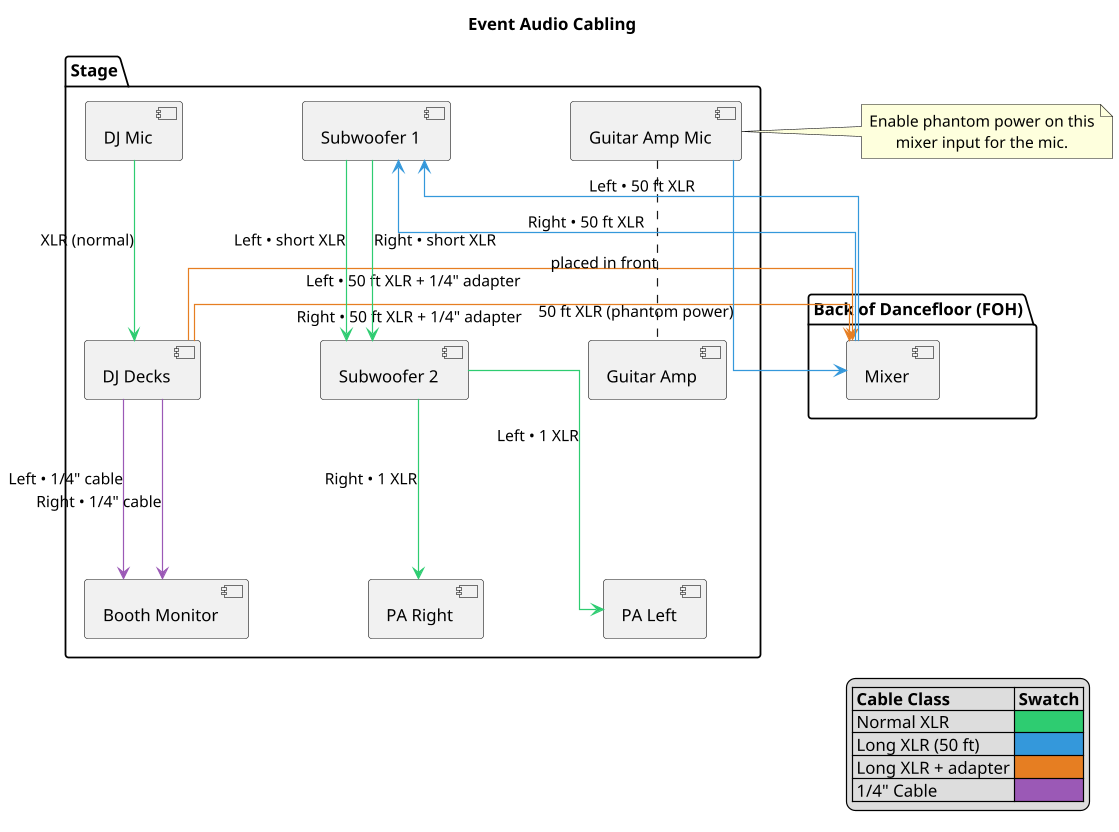 @startuml cables
title Event Audio Cabling

top to bottom direction
skinparam linetype ortho
skinparam defaultTextAlignment center
skinparam nodesep 100
skinparam ranksep 150
scale 1.2
hide stereotype

legend right
|= Cable Class |= Swatch |
| Normal XLR | <#2ECC71>  |
| Long XLR (50 ft) | <#3498DB>  |
| Long XLR + adapter | <#E67E22>  |
| 1/4" Cable | <#9B59B6>  |
endlegend

package "Stage" {
  [DJ Mic] as MIC_DJ
  [DJ Decks] as DJ
  [Guitar Amp] as GTR_AMP
  [Guitar Amp Mic] as MIC_GTR
  [Subwoofer 1] as SUB1
  [Subwoofer 2] as SUB2
  [PA Left] as PA_L
  [PA Right] as PA_R
  [Booth Monitor] as BOOTH
}

package "Back of Dancefloor (FOH)" {
  [Mixer] as MIX
}

' Mic 1 into DJ Decks
MIC_DJ -[#2ECC71]-> DJ : XLR (normal)

' DJ Decks to Mixer (L/R) via 50 ft XLR with 1/4" adapters
DJ -[#E67E22]-> MIX : Left • 50 ft XLR + 1/4" adapter
DJ -[#E67E22]-> MIX : Right • 50 ft XLR + 1/4" adapter

' Guitar amp mic direct to Mixer with phantom power
MIC_GTR -[#3498DB]-> MIX : 50 ft XLR (phantom power)
MIC_GTR .. GTR_AMP : placed in front

' Mixer to Sub 1 (L/R) via 50ft XLRs
MIX -[#3498DB]-> SUB1 : Left • 50 ft XLR
MIX -[#3498DB]-> SUB1 : Right • 50 ft XLR

' Sub 1 to Sub 2 (L/R) via short XLRs
SUB1 -[#2ECC71]-> SUB2 : Left • short XLR
SUB1 -[#2ECC71]-> SUB2 : Right • short XLR

' Sub 2 to Tops
SUB2 -[#2ECC71]-> PA_L : Left • 1 XLR
SUB2 -[#2ECC71]-> PA_R : Right • 1 XLR

' DJ Decks to Booth Monitor (stereo) via 1/4" cables
DJ -[#9B59B6]-> BOOTH : Left • 1/4" cable
DJ -[#9B59B6]-> BOOTH : Right • 1/4" cable

note right of MIC_GTR
Enable phantom power on this
mixer input for the mic.
end note

@enduml
